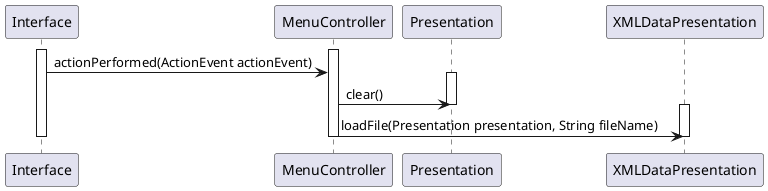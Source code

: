@startuml abrirArquivo

Activate Interface
Activate MenuController
Interface -> MenuController : actionPerformed(ActionEvent actionEvent)

Activate Presentation
MenuController -> Presentation : clear()
deactivate Presentation

Activate XMLDataPresentation
MenuController -> XMLDataPresentation : loadFile(Presentation presentation, String fileName)
Deactivate MenuController
Deactivate XMLDataPresentation
Deactivate Interface

@enduml
